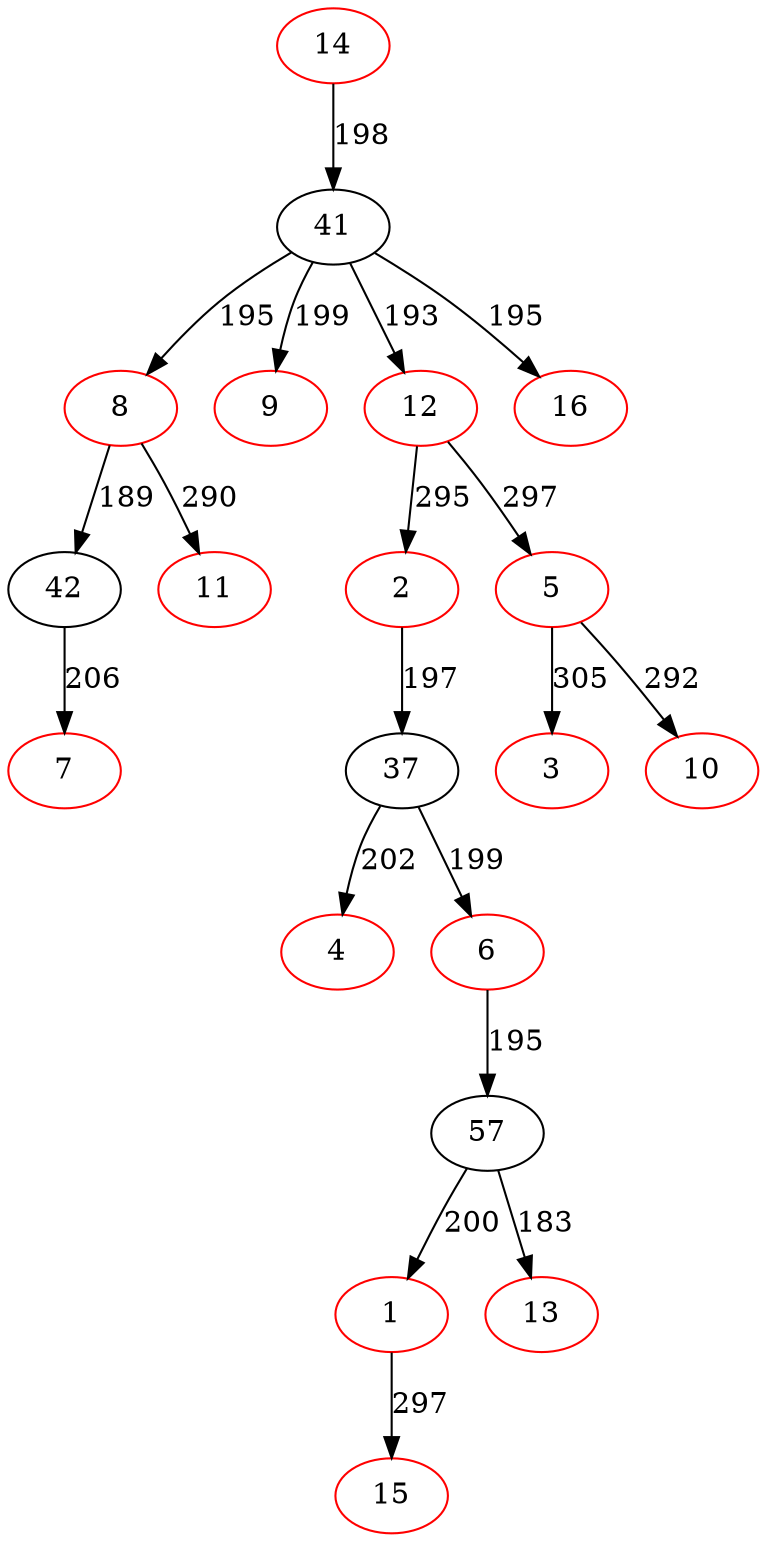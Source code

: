 digraph {
14[color=red]
41[color=black]
8[color=red]
42[color=black]
7[color=red]
42->7[label=206]
8->42[label=189]
11[color=red]
8->11[label=290]
41->8[label=195]
9[color=red]
41->9[label=199]
12[color=red]
2[color=red]
37[color=black]
4[color=red]
37->4[label=202]
6[color=red]
57[color=black]
1[color=red]
15[color=red]
1->15[label=297]
57->1[label=200]
13[color=red]
57->13[label=183]
6->57[label=195]
37->6[label=199]
2->37[label=197]
12->2[label=295]
5[color=red]
3[color=red]
5->3[label=305]
10[color=red]
5->10[label=292]
12->5[label=297]
41->12[label=193]
16[color=red]
41->16[label=195]
14->41[label=198]
}